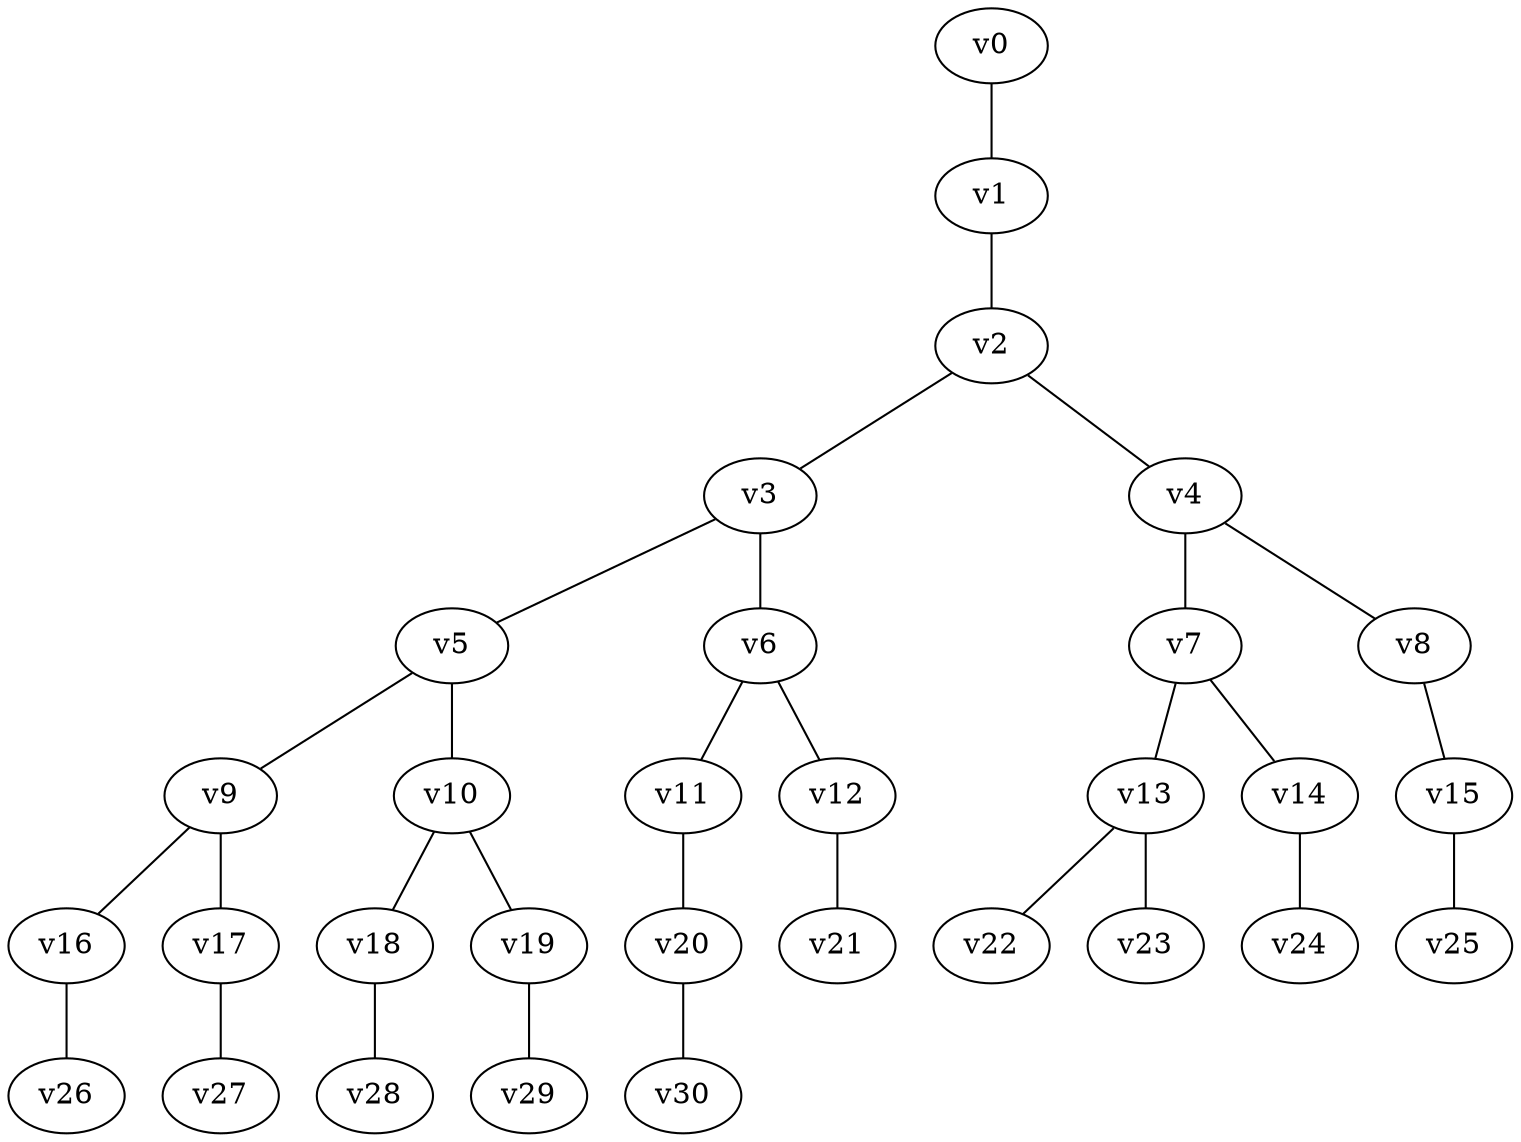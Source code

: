 graph G {
v0 -- v1
v1 -- v2
v2 -- v3
v2 -- v4
v3 -- v5
v3 -- v6
v4 -- v7
v4 -- v8
v5 -- v9
v5 -- v10
v6 -- v11
v6 -- v12
v7 -- v13
v7 -- v14
v8 -- v15
v9 -- v16
v9 -- v17
v10 -- v18
v10 -- v19
v11 -- v20
v12 -- v21
v13 -- v22
v13 -- v23
v14 -- v24
v15 -- v25
v16 -- v26
v17 -- v27
v18 -- v28
v19 -- v29
v20 -- v30
}